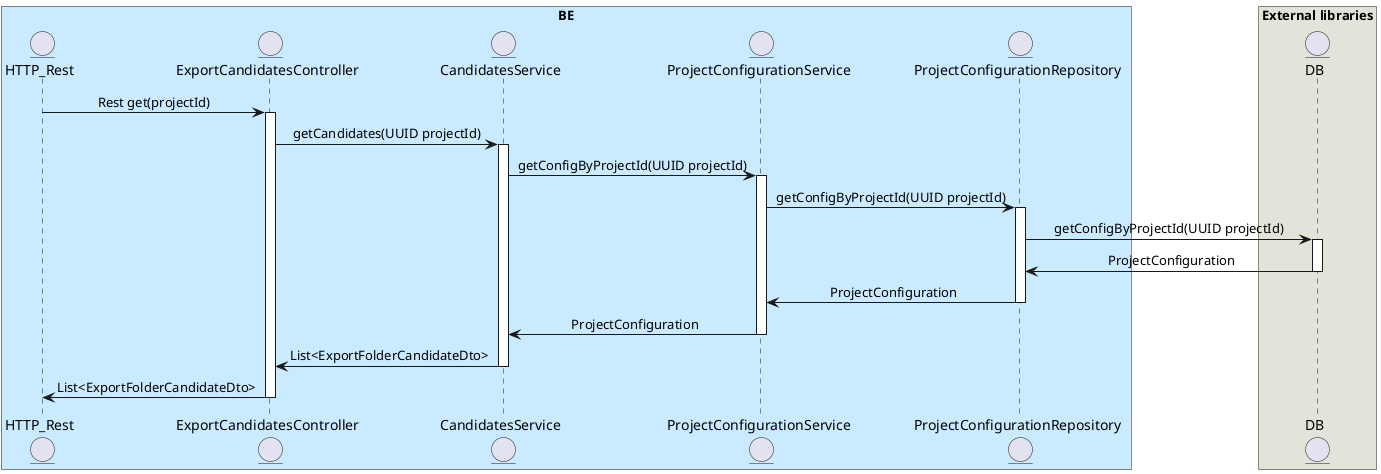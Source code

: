 @startuml

skinparam sequenceMessageAlign center

box "BE" #caeaff

    entity HTTP_Rest
    entity ExportCandidatesController
    entity CandidatesService
    entity ProjectConfigurationService
    entity ProjectConfigurationRepository

end box
box "External libraries" #E3E3D9
    entity DB

end box

HTTP_Rest -> ExportCandidatesController : Rest get(projectId)
activate ExportCandidatesController
    ExportCandidatesController ->  CandidatesService : getCandidates(UUID projectId)
    activate CandidatesService
        CandidatesService -> ProjectConfigurationService : getConfigByProjectId(UUID projectId)
            activate ProjectConfigurationService
                ProjectConfigurationService -> ProjectConfigurationRepository : getConfigByProjectId(UUID projectId)
                activate ProjectConfigurationRepository
                    ProjectConfigurationRepository -> DB : getConfigByProjectId(UUID projectId)
                    activate DB
                        DB -> ProjectConfigurationRepository : ProjectConfiguration
                    deactivate DB
                    ProjectConfigurationRepository -> ProjectConfigurationService : ProjectConfiguration
                deactivate ProjectConfigurationRepository
                ProjectConfigurationService -> CandidatesService : ProjectConfiguration
            deactivate ProjectConfigurationService
        CandidatesService -> ExportCandidatesController : List<ExportFolderCandidateDto>
    deactivate CandidatesService
    ExportCandidatesController -> HTTP_Rest : List<ExportFolderCandidateDto>
deactivate ExportCandidatesController

@enduml
